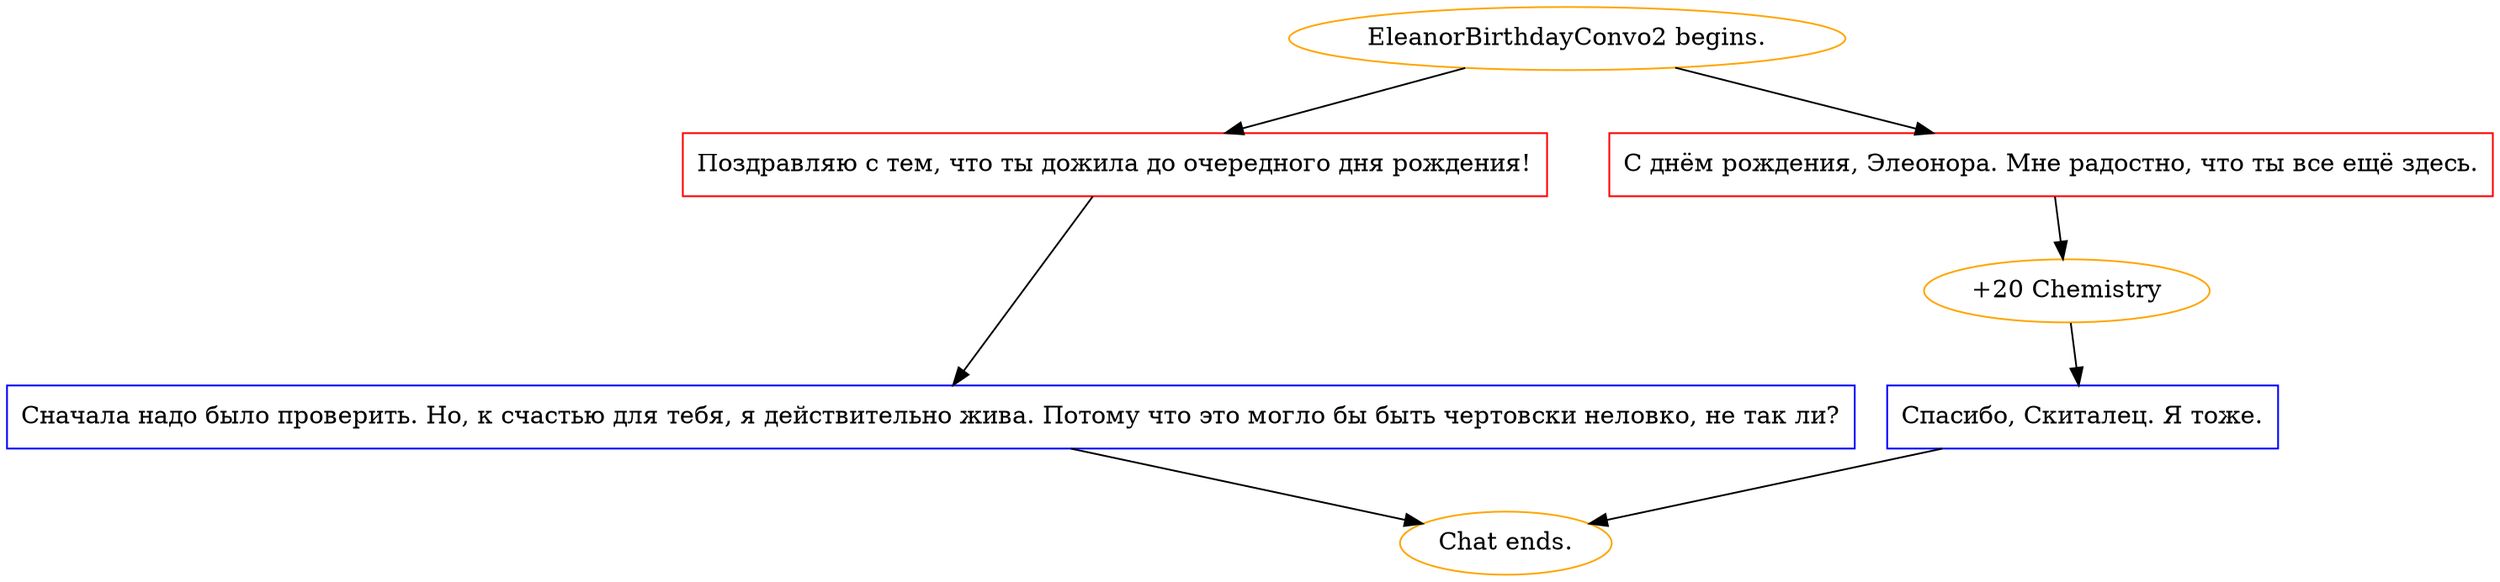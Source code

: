 digraph {
	"EleanorBirthdayConvo2 begins." [color=orange];
		"EleanorBirthdayConvo2 begins." -> j1440985183;
		"EleanorBirthdayConvo2 begins." -> j387336182;
	j1440985183 [label="Поздравляю с тем, что ты дожила до очередного дня рождения!",shape=box,color=red];
		j1440985183 -> j1804494918;
	j387336182 [label="С днём рождения, Элеонора. Мне радостно, что ты все ещё здесь.",shape=box,color=red];
		j387336182 -> j524294447;
	j1804494918 [label="Сначала надо было проверить. Но, к счастью для тебя, я действительно жива. Потому что это могло бы быть чертовски неловко, не так ли?",shape=box,color=blue];
		j1804494918 -> "Chat ends.";
	j524294447 [label="+20 Chemistry",color=orange];
		j524294447 -> j3299810673;
	"Chat ends." [color=orange];
	j3299810673 [label="Спасибо, Скиталец. Я тоже.",shape=box,color=blue];
		j3299810673 -> "Chat ends.";
}
